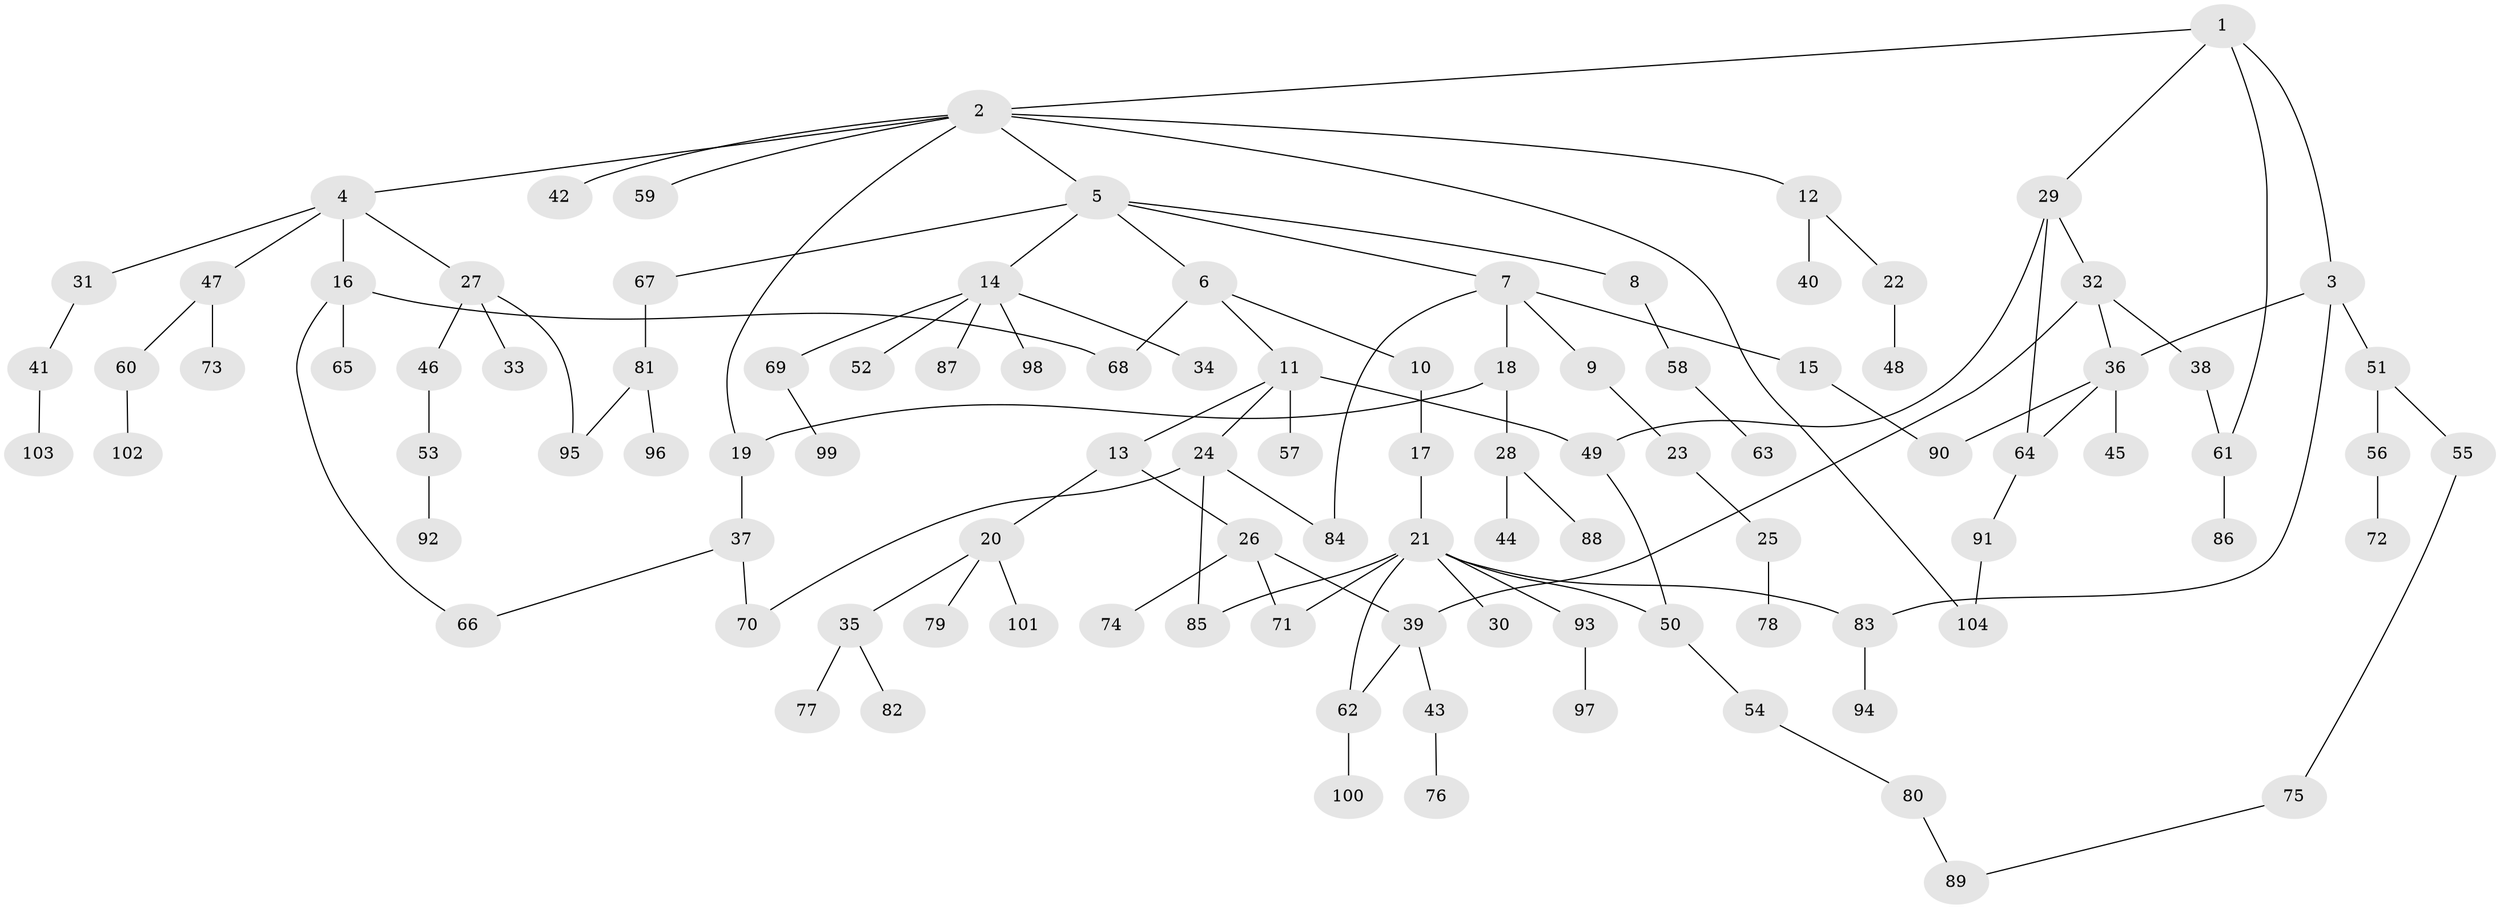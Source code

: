 // coarse degree distribution, {10: 0.013888888888888888, 4: 0.09722222222222222, 7: 0.013888888888888888, 6: 0.041666666666666664, 5: 0.013888888888888888, 2: 0.2638888888888889, 3: 0.18055555555555555, 9: 0.013888888888888888, 1: 0.3611111111111111}
// Generated by graph-tools (version 1.1) at 2025/51/02/27/25 19:51:40]
// undirected, 104 vertices, 122 edges
graph export_dot {
graph [start="1"]
  node [color=gray90,style=filled];
  1;
  2;
  3;
  4;
  5;
  6;
  7;
  8;
  9;
  10;
  11;
  12;
  13;
  14;
  15;
  16;
  17;
  18;
  19;
  20;
  21;
  22;
  23;
  24;
  25;
  26;
  27;
  28;
  29;
  30;
  31;
  32;
  33;
  34;
  35;
  36;
  37;
  38;
  39;
  40;
  41;
  42;
  43;
  44;
  45;
  46;
  47;
  48;
  49;
  50;
  51;
  52;
  53;
  54;
  55;
  56;
  57;
  58;
  59;
  60;
  61;
  62;
  63;
  64;
  65;
  66;
  67;
  68;
  69;
  70;
  71;
  72;
  73;
  74;
  75;
  76;
  77;
  78;
  79;
  80;
  81;
  82;
  83;
  84;
  85;
  86;
  87;
  88;
  89;
  90;
  91;
  92;
  93;
  94;
  95;
  96;
  97;
  98;
  99;
  100;
  101;
  102;
  103;
  104;
  1 -- 2;
  1 -- 3;
  1 -- 29;
  1 -- 61;
  2 -- 4;
  2 -- 5;
  2 -- 12;
  2 -- 19;
  2 -- 42;
  2 -- 59;
  2 -- 104;
  3 -- 36;
  3 -- 51;
  3 -- 83;
  4 -- 16;
  4 -- 27;
  4 -- 31;
  4 -- 47;
  5 -- 6;
  5 -- 7;
  5 -- 8;
  5 -- 14;
  5 -- 67;
  6 -- 10;
  6 -- 11;
  6 -- 68;
  7 -- 9;
  7 -- 15;
  7 -- 18;
  7 -- 84;
  8 -- 58;
  9 -- 23;
  10 -- 17;
  11 -- 13;
  11 -- 24;
  11 -- 57;
  11 -- 49;
  12 -- 22;
  12 -- 40;
  13 -- 20;
  13 -- 26;
  14 -- 34;
  14 -- 52;
  14 -- 69;
  14 -- 87;
  14 -- 98;
  15 -- 90;
  16 -- 65;
  16 -- 66;
  16 -- 68;
  17 -- 21;
  18 -- 28;
  18 -- 19;
  19 -- 37;
  20 -- 35;
  20 -- 79;
  20 -- 101;
  21 -- 30;
  21 -- 50;
  21 -- 71;
  21 -- 85;
  21 -- 93;
  21 -- 62;
  21 -- 83;
  22 -- 48;
  23 -- 25;
  24 -- 70;
  24 -- 84;
  24 -- 85;
  25 -- 78;
  26 -- 39;
  26 -- 74;
  26 -- 71;
  27 -- 33;
  27 -- 46;
  27 -- 95;
  28 -- 44;
  28 -- 88;
  29 -- 32;
  29 -- 49;
  29 -- 64;
  31 -- 41;
  32 -- 38;
  32 -- 39;
  32 -- 36;
  35 -- 77;
  35 -- 82;
  36 -- 45;
  36 -- 64;
  36 -- 90;
  37 -- 66;
  37 -- 70;
  38 -- 61;
  39 -- 43;
  39 -- 62;
  41 -- 103;
  43 -- 76;
  46 -- 53;
  47 -- 60;
  47 -- 73;
  49 -- 50;
  50 -- 54;
  51 -- 55;
  51 -- 56;
  53 -- 92;
  54 -- 80;
  55 -- 75;
  56 -- 72;
  58 -- 63;
  60 -- 102;
  61 -- 86;
  62 -- 100;
  64 -- 91;
  67 -- 81;
  69 -- 99;
  75 -- 89;
  80 -- 89;
  81 -- 95;
  81 -- 96;
  83 -- 94;
  91 -- 104;
  93 -- 97;
}
